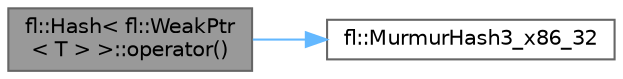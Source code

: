 digraph "fl::Hash&lt; fl::WeakPtr&lt; T &gt; &gt;::operator()"
{
 // INTERACTIVE_SVG=YES
 // LATEX_PDF_SIZE
  bgcolor="transparent";
  edge [fontname=Helvetica,fontsize=10,labelfontname=Helvetica,labelfontsize=10];
  node [fontname=Helvetica,fontsize=10,shape=box,height=0.2,width=0.4];
  rankdir="LR";
  Node1 [id="Node000001",label="fl::Hash\< fl::WeakPtr\l\< T \> \>::operator()",height=0.2,width=0.4,color="gray40", fillcolor="grey60", style="filled", fontcolor="black",tooltip=" "];
  Node1 -> Node2 [id="edge1_Node000001_Node000002",color="steelblue1",style="solid",tooltip=" "];
  Node2 [id="Node000002",label="fl::MurmurHash3_x86_32",height=0.2,width=0.4,color="grey40", fillcolor="white", style="filled",URL="$d4/d36/namespacefl_a88285056a8ca55a31295982a9790efd2.html#a88285056a8ca55a31295982a9790efd2",tooltip=" "];
}
